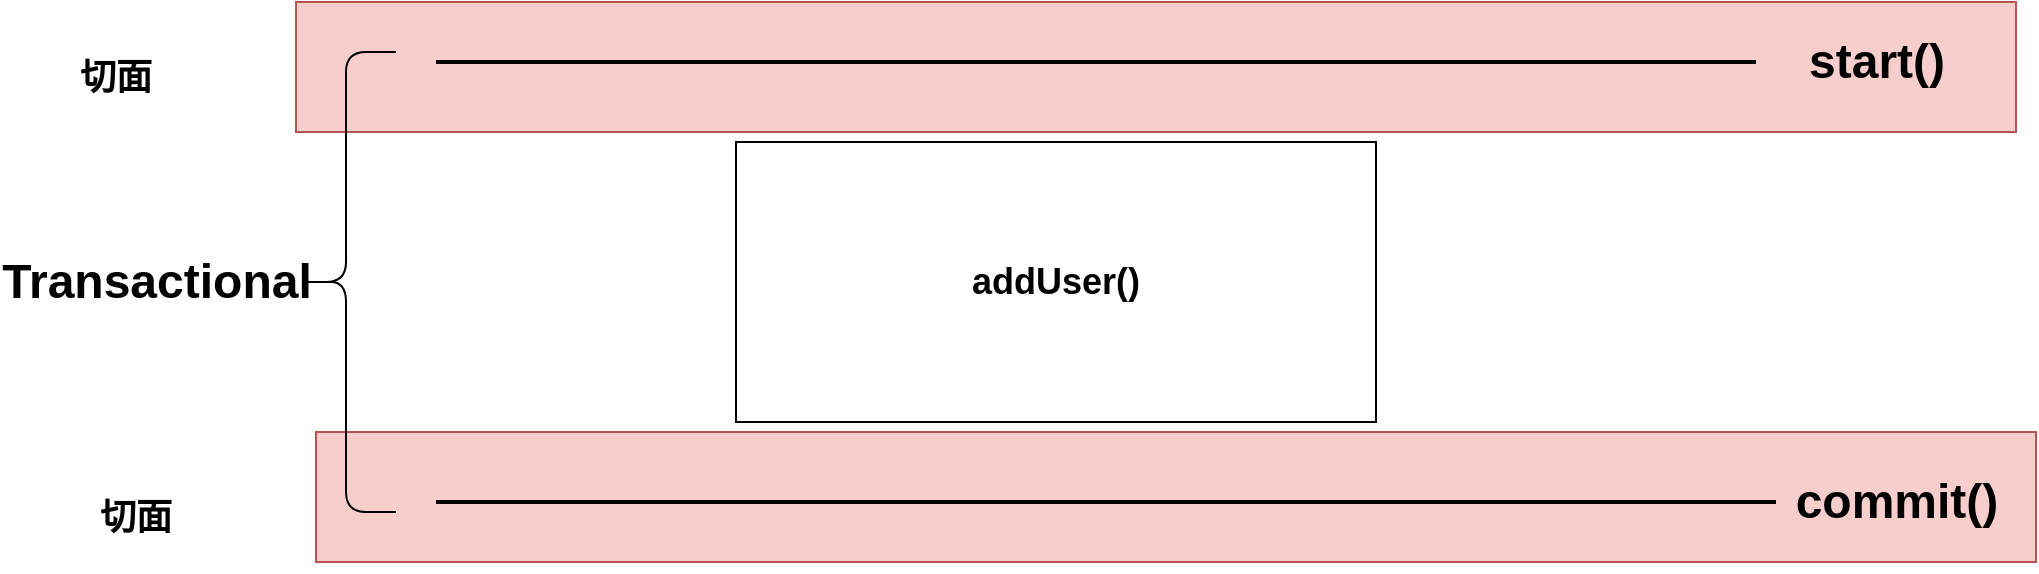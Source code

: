 <mxfile version="14.1.8" type="device"><diagram name="Page-1" id="74e2e168-ea6b-b213-b513-2b3c1d86103e"><mxGraphModel dx="1504" dy="714" grid="1" gridSize="10" guides="1" tooltips="1" connect="1" arrows="1" fold="1" page="1" pageScale="1" pageWidth="1100" pageHeight="850" background="#ffffff" math="0" shadow="0"><root><mxCell id="0"/><mxCell id="1" parent="0"/><mxCell id="EljqYwvDwDJR4PSqSOVc-12" value="" style="rounded=0;whiteSpace=wrap;html=1;fillColor=#f8cecc;strokeColor=#b85450;" vertex="1" parent="1"><mxGeometry x="210" y="340" width="860" height="65" as="geometry"/></mxCell><mxCell id="EljqYwvDwDJR4PSqSOVc-11" value="" style="rounded=0;whiteSpace=wrap;html=1;fillColor=#f8cecc;strokeColor=#b85450;" vertex="1" parent="1"><mxGeometry x="200" y="125" width="860" height="65" as="geometry"/></mxCell><mxCell id="EljqYwvDwDJR4PSqSOVc-1" value="&lt;font style=&quot;font-size: 18px&quot;&gt;&lt;b&gt;addUser()&lt;/b&gt;&lt;/font&gt;" style="rounded=0;whiteSpace=wrap;html=1;" vertex="1" parent="1"><mxGeometry x="420" y="195" width="320" height="140" as="geometry"/></mxCell><mxCell id="EljqYwvDwDJR4PSqSOVc-3" value="" style="line;strokeWidth=2;html=1;" vertex="1" parent="1"><mxGeometry x="270" y="150" width="660" height="10" as="geometry"/></mxCell><mxCell id="EljqYwvDwDJR4PSqSOVc-4" value="" style="line;strokeWidth=2;html=1;" vertex="1" parent="1"><mxGeometry x="270" y="370" width="670" height="10" as="geometry"/></mxCell><mxCell id="EljqYwvDwDJR4PSqSOVc-5" value="" style="shape=curlyBracket;whiteSpace=wrap;html=1;rounded=1;" vertex="1" parent="1"><mxGeometry x="200" y="150" width="50" height="230" as="geometry"/></mxCell><mxCell id="EljqYwvDwDJR4PSqSOVc-6" value="Transactional" style="text;strokeColor=none;fillColor=none;html=1;fontSize=24;fontStyle=1;verticalAlign=middle;align=center;" vertex="1" parent="1"><mxGeometry x="80" y="245" width="100" height="40" as="geometry"/></mxCell><mxCell id="EljqYwvDwDJR4PSqSOVc-9" value="start()" style="text;strokeColor=none;fillColor=none;html=1;fontSize=24;fontStyle=1;verticalAlign=middle;align=center;" vertex="1" parent="1"><mxGeometry x="940" y="135" width="100" height="40" as="geometry"/></mxCell><mxCell id="EljqYwvDwDJR4PSqSOVc-10" value="commit()" style="text;strokeColor=none;fillColor=none;html=1;fontSize=24;fontStyle=1;verticalAlign=middle;align=center;" vertex="1" parent="1"><mxGeometry x="950" y="355" width="100" height="40" as="geometry"/></mxCell><mxCell id="EljqYwvDwDJR4PSqSOVc-13" value="&lt;font style=&quot;font-size: 18px&quot;&gt;&lt;b&gt;切面&lt;/b&gt;&lt;/font&gt;" style="text;html=1;strokeColor=none;fillColor=none;align=center;verticalAlign=middle;whiteSpace=wrap;rounded=0;" vertex="1" parent="1"><mxGeometry x="60" y="135" width="100" height="55" as="geometry"/></mxCell><mxCell id="EljqYwvDwDJR4PSqSOVc-14" value="&lt;font style=&quot;font-size: 18px&quot;&gt;&lt;b&gt;切面&lt;/b&gt;&lt;/font&gt;" style="text;html=1;strokeColor=none;fillColor=none;align=center;verticalAlign=middle;whiteSpace=wrap;rounded=0;" vertex="1" parent="1"><mxGeometry x="70" y="355" width="100" height="55" as="geometry"/></mxCell></root></mxGraphModel></diagram></mxfile>